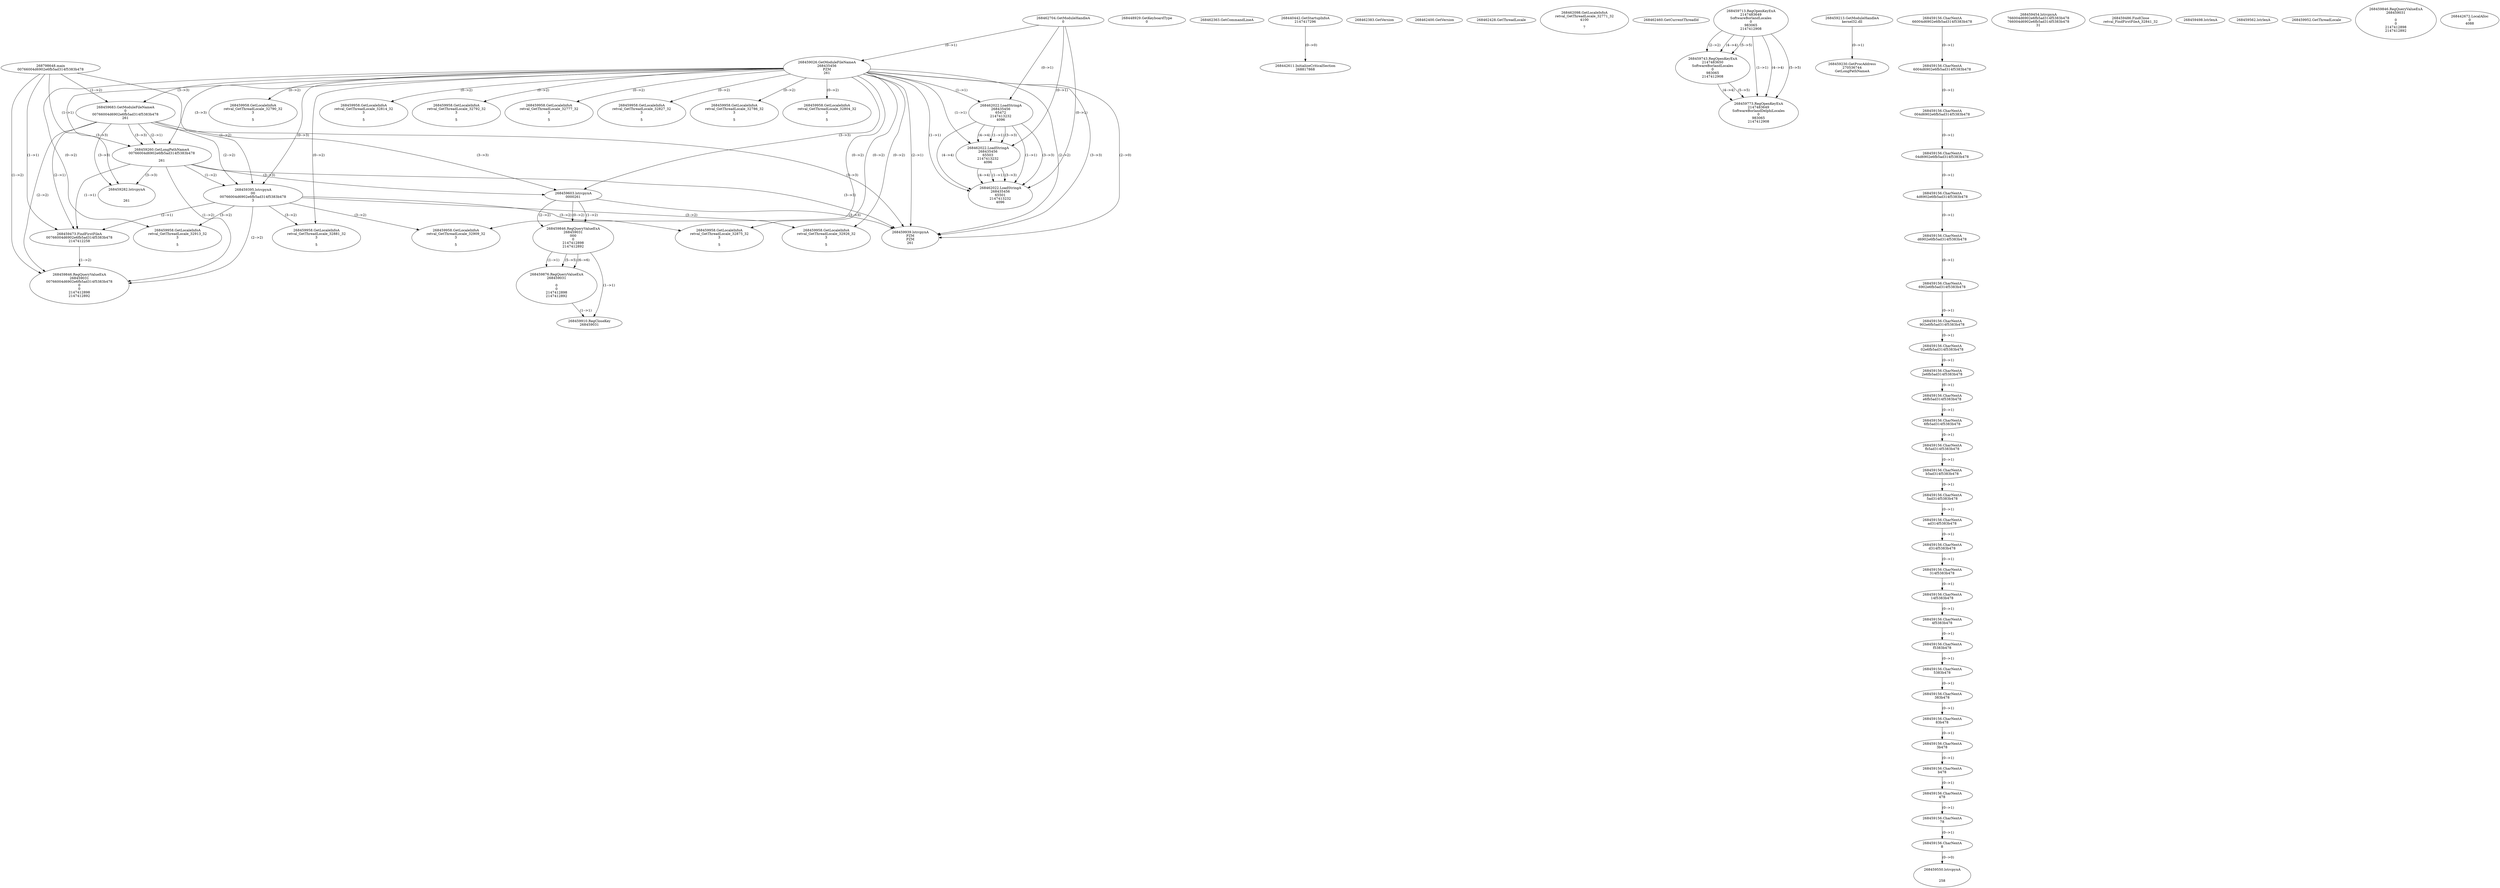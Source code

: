 // Global SCDG with merge call
digraph {
	0 [label="268798648.main
00766004d6902e6fb5ad314f5383b478"]
	1 [label="268462704.GetModuleHandleA
0"]
	2 [label="268448929.GetKeyboardType
0"]
	3 [label="268462363.GetCommandLineA
"]
	4 [label="268440442.GetStartupInfoA
2147417296"]
	5 [label="268462383.GetVersion
"]
	6 [label="268462400.GetVersion
"]
	7 [label="268462428.GetThreadLocale
"]
	8 [label="268462098.GetLocaleInfoA
retval_GetThreadLocale_32771_32
4100

7"]
	9 [label="268462460.GetCurrentThreadId
"]
	10 [label="268459026.GetModuleFileNameA
268435456
PZM
261"]
	1 -> 10 [label="(0-->1)"]
	11 [label="268459683.GetModuleFileNameA
0
00766004d6902e6fb5ad314f5383b478
261"]
	0 -> 11 [label="(1-->2)"]
	10 -> 11 [label="(3-->3)"]
	12 [label="268459713.RegOpenKeyExA
2147483649
Software\Borland\Locales
0
983065
2147412908"]
	13 [label="268459743.RegOpenKeyExA
2147483650
Software\Borland\Locales
0
983065
2147412908"]
	12 -> 13 [label="(2-->2)"]
	12 -> 13 [label="(4-->4)"]
	12 -> 13 [label="(5-->5)"]
	14 [label="268459773.RegOpenKeyExA
2147483649
Software\Borland\Delphi\Locales
0
983065
2147412908"]
	12 -> 14 [label="(1-->1)"]
	12 -> 14 [label="(4-->4)"]
	13 -> 14 [label="(4-->4)"]
	12 -> 14 [label="(5-->5)"]
	13 -> 14 [label="(5-->5)"]
	15 [label="268459213.GetModuleHandleA
kernel32.dll"]
	16 [label="268459230.GetProcAddress
270536744
GetLongPathNameA"]
	15 -> 16 [label="(0-->1)"]
	17 [label="268459260.GetLongPathNameA
00766004d6902e6fb5ad314f5383b478

261"]
	0 -> 17 [label="(1-->1)"]
	11 -> 17 [label="(2-->1)"]
	10 -> 17 [label="(3-->3)"]
	11 -> 17 [label="(3-->3)"]
	18 [label="268459395.lstrcpynA
00
00766004d6902e6fb5ad314f5383b478
3"]
	0 -> 18 [label="(1-->2)"]
	11 -> 18 [label="(2-->2)"]
	17 -> 18 [label="(1-->2)"]
	10 -> 18 [label="(0-->3)"]
	19 [label="268459156.CharNextA
66004d6902e6fb5ad314f5383b478"]
	20 [label="268459156.CharNextA
6004d6902e6fb5ad314f5383b478"]
	19 -> 20 [label="(0-->1)"]
	21 [label="268459156.CharNextA
004d6902e6fb5ad314f5383b478"]
	20 -> 21 [label="(0-->1)"]
	22 [label="268459156.CharNextA
04d6902e6fb5ad314f5383b478"]
	21 -> 22 [label="(0-->1)"]
	23 [label="268459156.CharNextA
4d6902e6fb5ad314f5383b478"]
	22 -> 23 [label="(0-->1)"]
	24 [label="268459156.CharNextA
d6902e6fb5ad314f5383b478"]
	23 -> 24 [label="(0-->1)"]
	25 [label="268459156.CharNextA
6902e6fb5ad314f5383b478"]
	24 -> 25 [label="(0-->1)"]
	26 [label="268459156.CharNextA
902e6fb5ad314f5383b478"]
	25 -> 26 [label="(0-->1)"]
	27 [label="268459156.CharNextA
02e6fb5ad314f5383b478"]
	26 -> 27 [label="(0-->1)"]
	28 [label="268459156.CharNextA
2e6fb5ad314f5383b478"]
	27 -> 28 [label="(0-->1)"]
	29 [label="268459156.CharNextA
e6fb5ad314f5383b478"]
	28 -> 29 [label="(0-->1)"]
	30 [label="268459156.CharNextA
6fb5ad314f5383b478"]
	29 -> 30 [label="(0-->1)"]
	31 [label="268459156.CharNextA
fb5ad314f5383b478"]
	30 -> 31 [label="(0-->1)"]
	32 [label="268459156.CharNextA
b5ad314f5383b478"]
	31 -> 32 [label="(0-->1)"]
	33 [label="268459156.CharNextA
5ad314f5383b478"]
	32 -> 33 [label="(0-->1)"]
	34 [label="268459156.CharNextA
ad314f5383b478"]
	33 -> 34 [label="(0-->1)"]
	35 [label="268459156.CharNextA
d314f5383b478"]
	34 -> 35 [label="(0-->1)"]
	36 [label="268459156.CharNextA
314f5383b478"]
	35 -> 36 [label="(0-->1)"]
	37 [label="268459156.CharNextA
14f5383b478"]
	36 -> 37 [label="(0-->1)"]
	38 [label="268459156.CharNextA
4f5383b478"]
	37 -> 38 [label="(0-->1)"]
	39 [label="268459156.CharNextA
f5383b478"]
	38 -> 39 [label="(0-->1)"]
	40 [label="268459156.CharNextA
5383b478"]
	39 -> 40 [label="(0-->1)"]
	41 [label="268459156.CharNextA
383b478"]
	40 -> 41 [label="(0-->1)"]
	42 [label="268459156.CharNextA
83b478"]
	41 -> 42 [label="(0-->1)"]
	43 [label="268459156.CharNextA
3b478"]
	42 -> 43 [label="(0-->1)"]
	44 [label="268459156.CharNextA
b478"]
	43 -> 44 [label="(0-->1)"]
	45 [label="268459156.CharNextA
478"]
	44 -> 45 [label="(0-->1)"]
	46 [label="268459156.CharNextA
78"]
	45 -> 46 [label="(0-->1)"]
	47 [label="268459156.CharNextA
8"]
	46 -> 47 [label="(0-->1)"]
	48 [label="268459454.lstrcpynA
766004d6902e6fb5ad314f5383b478
766004d6902e6fb5ad314f5383b478
31"]
	49 [label="268459473.FindFirstFileA
00766004d6902e6fb5ad314f5383b478
2147412258"]
	0 -> 49 [label="(1-->1)"]
	11 -> 49 [label="(2-->1)"]
	17 -> 49 [label="(1-->1)"]
	18 -> 49 [label="(2-->1)"]
	50 [label="268459486.FindClose
retval_FindFirstFileA_32841_32"]
	51 [label="268459498.lstrlenA
"]
	52 [label="268459550.lstrcpynA


258"]
	47 -> 52 [label="(0-->0)"]
	53 [label="268459562.lstrlenA
"]
	54 [label="268459603.lstrcpynA
00\
00\
261"]
	10 -> 54 [label="(3-->3)"]
	11 -> 54 [label="(3-->3)"]
	17 -> 54 [label="(3-->3)"]
	55 [label="268459846.RegQueryValueExA
268459031
00\
0
0
2147412898
2147412892"]
	54 -> 55 [label="(1-->2)"]
	54 -> 55 [label="(2-->2)"]
	54 -> 55 [label="(0-->2)"]
	56 [label="268459876.RegQueryValueExA
268459031

0
0
2147412898
2147412892"]
	55 -> 56 [label="(1-->1)"]
	55 -> 56 [label="(5-->5)"]
	55 -> 56 [label="(6-->6)"]
	57 [label="268459910.RegCloseKey
268459031"]
	55 -> 57 [label="(1-->1)"]
	56 -> 57 [label="(1-->1)"]
	58 [label="268459939.lstrcpynA
PZM
PZM
261"]
	10 -> 58 [label="(2-->1)"]
	10 -> 58 [label="(2-->2)"]
	10 -> 58 [label="(3-->3)"]
	11 -> 58 [label="(3-->3)"]
	17 -> 58 [label="(3-->3)"]
	54 -> 58 [label="(3-->3)"]
	10 -> 58 [label="(2-->0)"]
	59 [label="268459952.GetThreadLocale
"]
	60 [label="268459958.GetLocaleInfoA
retval_GetThreadLocale_32913_32
3

5"]
	10 -> 60 [label="(0-->2)"]
	18 -> 60 [label="(3-->2)"]
	61 [label="268462022.LoadStringA
268435456
65472
2147413232
4096"]
	1 -> 61 [label="(0-->1)"]
	10 -> 61 [label="(1-->1)"]
	62 [label="268462022.LoadStringA
268435456
65503
2147413232
4096"]
	1 -> 62 [label="(0-->1)"]
	10 -> 62 [label="(1-->1)"]
	61 -> 62 [label="(1-->1)"]
	61 -> 62 [label="(3-->3)"]
	61 -> 62 [label="(4-->4)"]
	63 [label="268459282.lstrcpynA


261"]
	10 -> 63 [label="(3-->3)"]
	11 -> 63 [label="(3-->3)"]
	17 -> 63 [label="(3-->3)"]
	64 [label="268459846.RegQueryValueExA
268459031

0
0
2147412898
2147412892"]
	65 [label="268459958.GetLocaleInfoA
retval_GetThreadLocale_32790_32
3

5"]
	10 -> 65 [label="(0-->2)"]
	66 [label="268462022.LoadStringA
268435456
65501
2147413232
4096"]
	1 -> 66 [label="(0-->1)"]
	10 -> 66 [label="(1-->1)"]
	61 -> 66 [label="(1-->1)"]
	62 -> 66 [label="(1-->1)"]
	61 -> 66 [label="(3-->3)"]
	62 -> 66 [label="(3-->3)"]
	61 -> 66 [label="(4-->4)"]
	62 -> 66 [label="(4-->4)"]
	67 [label="268459846.RegQueryValueExA
268459031
00766004d6902e6fb5ad314f5383b478
0
0
2147412898
2147412892"]
	0 -> 67 [label="(1-->2)"]
	11 -> 67 [label="(2-->2)"]
	17 -> 67 [label="(1-->2)"]
	18 -> 67 [label="(2-->2)"]
	49 -> 67 [label="(1-->2)"]
	68 [label="268459958.GetLocaleInfoA
retval_GetThreadLocale_32881_32
3

5"]
	10 -> 68 [label="(0-->2)"]
	18 -> 68 [label="(3-->2)"]
	69 [label="268459958.GetLocaleInfoA
retval_GetThreadLocale_32814_32
3

5"]
	10 -> 69 [label="(0-->2)"]
	70 [label="268459958.GetLocaleInfoA
retval_GetThreadLocale_32792_32
3

5"]
	10 -> 70 [label="(0-->2)"]
	71 [label="268442611.InitializeCriticalSection
268817868"]
	4 -> 71 [label="(0-->0)"]
	72 [label="268442672.LocalAlloc
0
4088"]
	73 [label="268459958.GetLocaleInfoA
retval_GetThreadLocale_32777_32
3

5"]
	10 -> 73 [label="(0-->2)"]
	74 [label="268459958.GetLocaleInfoA
retval_GetThreadLocale_32827_32
3

5"]
	10 -> 74 [label="(0-->2)"]
	75 [label="268459958.GetLocaleInfoA
retval_GetThreadLocale_32786_32
3

5"]
	10 -> 75 [label="(0-->2)"]
	76 [label="268459958.GetLocaleInfoA
retval_GetThreadLocale_32804_32
3

5"]
	10 -> 76 [label="(0-->2)"]
	77 [label="268459958.GetLocaleInfoA
retval_GetThreadLocale_32909_32
3

5"]
	10 -> 77 [label="(0-->2)"]
	18 -> 77 [label="(3-->2)"]
	78 [label="268459958.GetLocaleInfoA
retval_GetThreadLocale_32875_32
3

5"]
	10 -> 78 [label="(0-->2)"]
	18 -> 78 [label="(3-->2)"]
	79 [label="268459958.GetLocaleInfoA
retval_GetThreadLocale_32926_32
3

5"]
	10 -> 79 [label="(0-->2)"]
	18 -> 79 [label="(3-->2)"]
}
